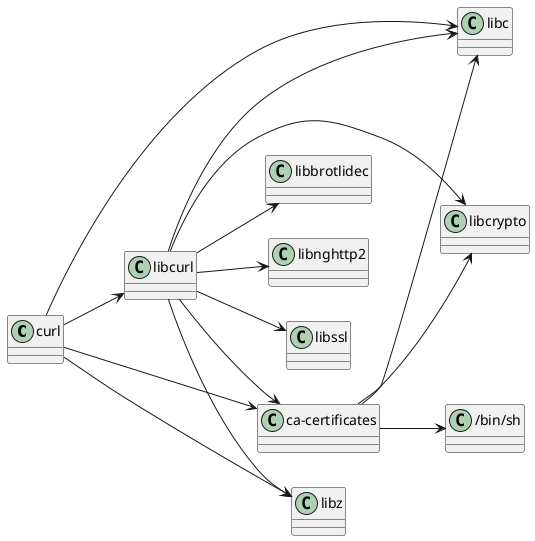 @startuml
left to right direction
"curl" --> "ca-certificates"
"ca-certificates" --> "/bin/sh"
"ca-certificates" --> "libc"
"ca-certificates" --> "libcrypto"
"curl" --> "libc"
"curl" --> "libcurl"
"libcurl" --> "ca-certificates"
"libcurl" --> "libbrotlidec"
"libcurl" --> "libc"
"libcurl" --> "libcrypto"
"libcurl" --> "libnghttp2"
"libcurl" --> "libssl"
"libcurl" --> "libz"
"curl" --> "libz"
@enduml
